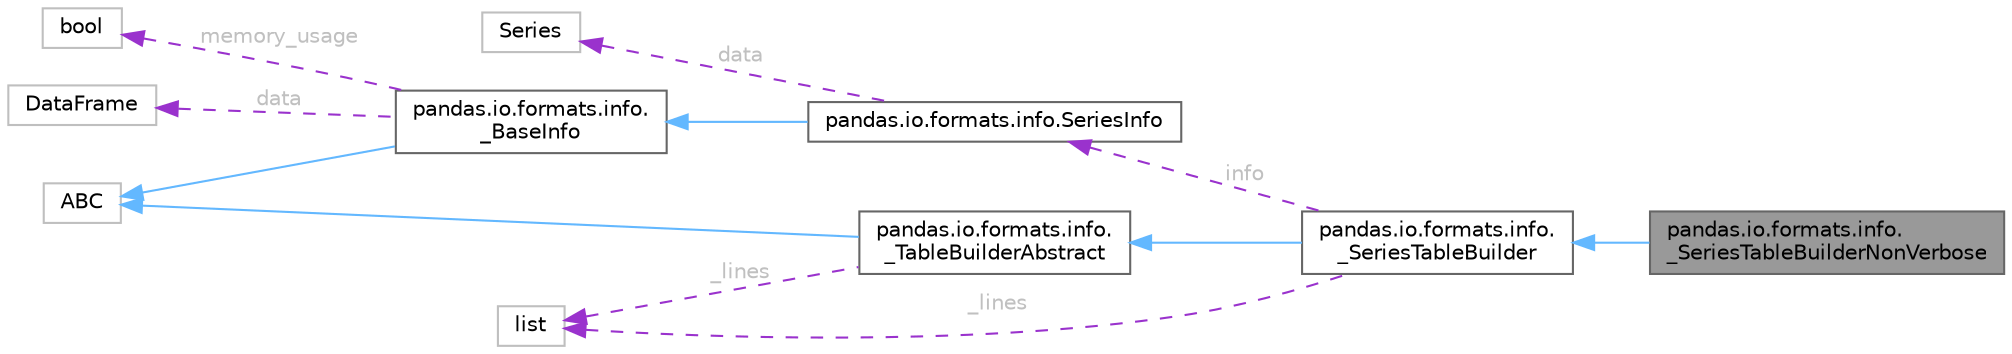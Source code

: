 digraph "pandas.io.formats.info._SeriesTableBuilderNonVerbose"
{
 // LATEX_PDF_SIZE
  bgcolor="transparent";
  edge [fontname=Helvetica,fontsize=10,labelfontname=Helvetica,labelfontsize=10];
  node [fontname=Helvetica,fontsize=10,shape=box,height=0.2,width=0.4];
  rankdir="LR";
  Node1 [id="Node000001",label="pandas.io.formats.info.\l_SeriesTableBuilderNonVerbose",height=0.2,width=0.4,color="gray40", fillcolor="grey60", style="filled", fontcolor="black",tooltip=" "];
  Node2 -> Node1 [id="edge12_Node000001_Node000002",dir="back",color="steelblue1",style="solid",tooltip=" "];
  Node2 [id="Node000002",label="pandas.io.formats.info.\l_SeriesTableBuilder",height=0.2,width=0.4,color="gray40", fillcolor="white", style="filled",URL="$db/d0d/classpandas_1_1io_1_1formats_1_1info_1_1__SeriesTableBuilder.html",tooltip=" "];
  Node3 -> Node2 [id="edge13_Node000002_Node000003",dir="back",color="steelblue1",style="solid",tooltip=" "];
  Node3 [id="Node000003",label="pandas.io.formats.info.\l_TableBuilderAbstract",height=0.2,width=0.4,color="gray40", fillcolor="white", style="filled",URL="$d4/d38/classpandas_1_1io_1_1formats_1_1info_1_1__TableBuilderAbstract.html",tooltip=" "];
  Node4 -> Node3 [id="edge14_Node000003_Node000004",dir="back",color="steelblue1",style="solid",tooltip=" "];
  Node4 [id="Node000004",label="ABC",height=0.2,width=0.4,color="grey75", fillcolor="white", style="filled",URL="$dd/d9b/classABC.html",tooltip=" "];
  Node5 -> Node3 [id="edge15_Node000003_Node000005",dir="back",color="darkorchid3",style="dashed",tooltip=" ",label=" _lines",fontcolor="grey" ];
  Node5 [id="Node000005",label="list",height=0.2,width=0.4,color="grey75", fillcolor="white", style="filled",tooltip=" "];
  Node6 -> Node2 [id="edge16_Node000002_Node000006",dir="back",color="darkorchid3",style="dashed",tooltip=" ",label=" info",fontcolor="grey" ];
  Node6 [id="Node000006",label="pandas.io.formats.info.SeriesInfo",height=0.2,width=0.4,color="gray40", fillcolor="white", style="filled",URL="$dd/d51/classpandas_1_1io_1_1formats_1_1info_1_1SeriesInfo.html",tooltip=" "];
  Node7 -> Node6 [id="edge17_Node000006_Node000007",dir="back",color="steelblue1",style="solid",tooltip=" "];
  Node7 [id="Node000007",label="pandas.io.formats.info.\l_BaseInfo",height=0.2,width=0.4,color="gray40", fillcolor="white", style="filled",URL="$d7/dca/classpandas_1_1io_1_1formats_1_1info_1_1__BaseInfo.html",tooltip=" "];
  Node4 -> Node7 [id="edge18_Node000007_Node000004",dir="back",color="steelblue1",style="solid",tooltip=" "];
  Node8 -> Node7 [id="edge19_Node000007_Node000008",dir="back",color="darkorchid3",style="dashed",tooltip=" ",label=" data",fontcolor="grey" ];
  Node8 [id="Node000008",label="DataFrame",height=0.2,width=0.4,color="grey75", fillcolor="white", style="filled",tooltip=" "];
  Node9 -> Node7 [id="edge20_Node000007_Node000009",dir="back",color="darkorchid3",style="dashed",tooltip=" ",label=" memory_usage",fontcolor="grey" ];
  Node9 [id="Node000009",label="bool",height=0.2,width=0.4,color="grey75", fillcolor="white", style="filled",tooltip=" "];
  Node10 -> Node6 [id="edge21_Node000006_Node000010",dir="back",color="darkorchid3",style="dashed",tooltip=" ",label=" data",fontcolor="grey" ];
  Node10 [id="Node000010",label="Series",height=0.2,width=0.4,color="grey75", fillcolor="white", style="filled",tooltip=" "];
  Node5 -> Node2 [id="edge22_Node000002_Node000005",dir="back",color="darkorchid3",style="dashed",tooltip=" ",label=" _lines",fontcolor="grey" ];
}
